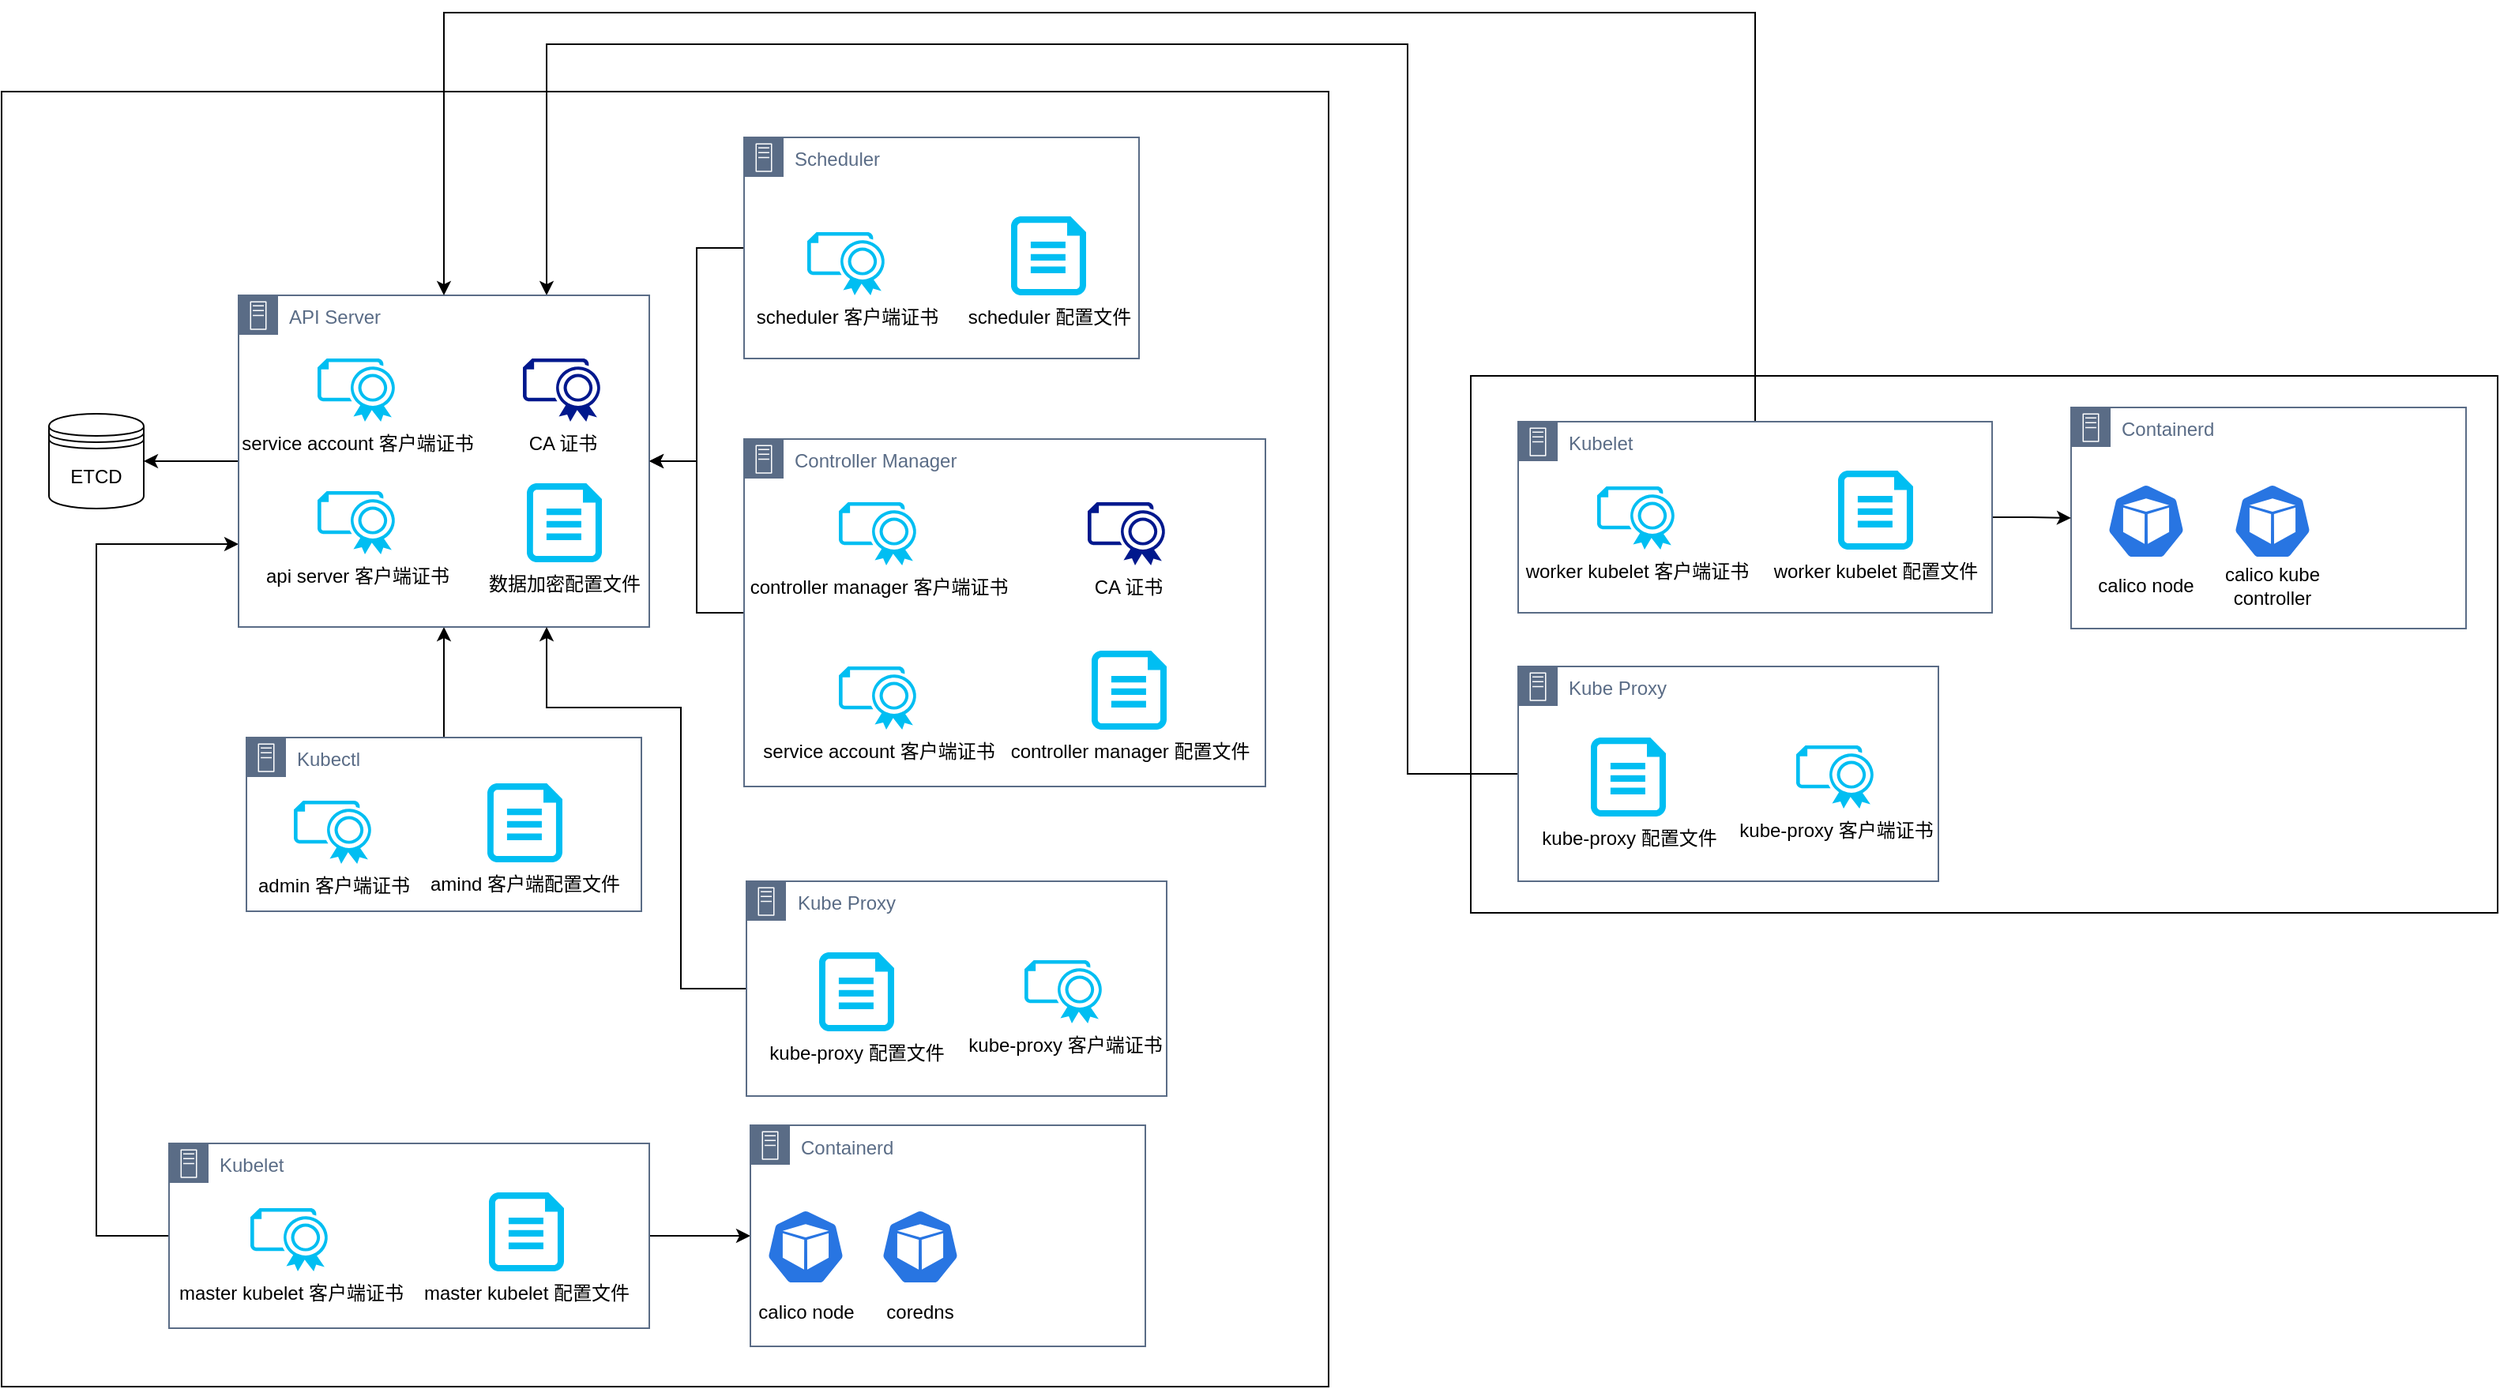 <mxfile version="12.4.2" type="device" pages="1"><diagram id="8OS_Pxw6IKWowG3uqMA1" name="第 1 页"><mxGraphModel dx="946" dy="1849" grid="1" gridSize="10" guides="1" tooltips="1" connect="1" arrows="1" fold="1" page="1" pageScale="1" pageWidth="827" pageHeight="1169" math="0" shadow="0"><root><mxCell id="0"/><mxCell id="1" parent="0"/><mxCell id="v9u7oiCgG_fviD_Xz_CV-52" value="" style="rounded=0;whiteSpace=wrap;html=1;" parent="1" vertex="1"><mxGeometry x="1010" y="-510" width="650" height="340" as="geometry"/></mxCell><mxCell id="v9u7oiCgG_fviD_Xz_CV-47" value="" style="rounded=0;whiteSpace=wrap;html=1;" parent="1" vertex="1"><mxGeometry x="80" y="-690" width="840" height="820" as="geometry"/></mxCell><mxCell id="v9u7oiCgG_fviD_Xz_CV-62" style="edgeStyle=orthogonalEdgeStyle;rounded=0;orthogonalLoop=1;jettySize=auto;html=1;entryX=0.5;entryY=1;entryDx=0;entryDy=0;" parent="1" source="v9u7oiCgG_fviD_Xz_CV-46" target="v9u7oiCgG_fviD_Xz_CV-27" edge="1"><mxGeometry relative="1" as="geometry"/></mxCell><mxCell id="v9u7oiCgG_fviD_Xz_CV-46" value="Kubectl" style="points=[[0,0],[0.25,0],[0.5,0],[0.75,0],[1,0],[1,0.25],[1,0.5],[1,0.75],[1,1],[0.75,1],[0.5,1],[0.25,1],[0,1],[0,0.75],[0,0.5],[0,0.25]];outlineConnect=0;gradientColor=none;html=1;whiteSpace=wrap;fontSize=12;fontStyle=0;shape=mxgraph.aws4.group;grIcon=mxgraph.aws4.group_on_premise;strokeColor=#5A6C86;fillColor=none;verticalAlign=top;align=left;spacingLeft=30;fontColor=#5A6C86;dashed=0;" parent="1" vertex="1"><mxGeometry x="235" y="-281" width="250" height="110" as="geometry"/></mxCell><mxCell id="v9u7oiCgG_fviD_Xz_CV-63" style="edgeStyle=orthogonalEdgeStyle;rounded=0;orthogonalLoop=1;jettySize=auto;html=1;entryX=0;entryY=0.5;entryDx=0;entryDy=0;" parent="1" source="v9u7oiCgG_fviD_Xz_CV-45" target="v9u7oiCgG_fviD_Xz_CV-44" edge="1"><mxGeometry relative="1" as="geometry"/></mxCell><mxCell id="v9u7oiCgG_fviD_Xz_CV-64" style="edgeStyle=orthogonalEdgeStyle;rounded=0;orthogonalLoop=1;jettySize=auto;html=1;entryX=0;entryY=0.75;entryDx=0;entryDy=0;startArrow=none;startFill=0;endArrow=classic;endFill=1;" parent="1" source="v9u7oiCgG_fviD_Xz_CV-45" target="v9u7oiCgG_fviD_Xz_CV-27" edge="1"><mxGeometry relative="1" as="geometry"><Array as="points"><mxPoint x="140" y="35"/><mxPoint x="140" y="-403"/></Array></mxGeometry></mxCell><mxCell id="v9u7oiCgG_fviD_Xz_CV-45" value="Kubelet" style="points=[[0,0],[0.25,0],[0.5,0],[0.75,0],[1,0],[1,0.25],[1,0.5],[1,0.75],[1,1],[0.75,1],[0.5,1],[0.25,1],[0,1],[0,0.75],[0,0.5],[0,0.25]];outlineConnect=0;gradientColor=none;html=1;whiteSpace=wrap;fontSize=12;fontStyle=0;shape=mxgraph.aws4.group;grIcon=mxgraph.aws4.group_on_premise;strokeColor=#5A6C86;fillColor=none;verticalAlign=top;align=left;spacingLeft=30;fontColor=#5A6C86;dashed=0;" parent="1" vertex="1"><mxGeometry x="186" y="-24" width="304" height="117" as="geometry"/></mxCell><mxCell id="35MLpiDjAIZTYx22NPrF-2" style="edgeStyle=orthogonalEdgeStyle;rounded=0;jumpStyle=arc;jumpSize=12;orthogonalLoop=1;jettySize=auto;html=1;startArrow=none;startFill=0;endArrow=classic;endFill=1;entryX=0.75;entryY=0;entryDx=0;entryDy=0;" edge="1" parent="1" source="v9u7oiCgG_fviD_Xz_CV-38" target="v9u7oiCgG_fviD_Xz_CV-27"><mxGeometry relative="1" as="geometry"><Array as="points"><mxPoint x="970" y="-258"/><mxPoint x="970" y="-720"/><mxPoint x="425" y="-720"/></Array></mxGeometry></mxCell><mxCell id="v9u7oiCgG_fviD_Xz_CV-38" value="Kube Proxy" style="points=[[0,0],[0.25,0],[0.5,0],[0.75,0],[1,0],[1,0.25],[1,0.5],[1,0.75],[1,1],[0.75,1],[0.5,1],[0.25,1],[0,1],[0,0.75],[0,0.5],[0,0.25]];outlineConnect=0;gradientColor=none;html=1;whiteSpace=wrap;fontSize=12;fontStyle=0;shape=mxgraph.aws4.group;grIcon=mxgraph.aws4.group_on_premise;strokeColor=#5A6C86;fillColor=none;verticalAlign=top;align=left;spacingLeft=30;fontColor=#5A6C86;dashed=0;" parent="1" vertex="1"><mxGeometry x="1040" y="-326" width="266" height="136" as="geometry"/></mxCell><mxCell id="v9u7oiCgG_fviD_Xz_CV-49" style="edgeStyle=orthogonalEdgeStyle;rounded=0;orthogonalLoop=1;jettySize=auto;html=1;entryX=1;entryY=0.5;entryDx=0;entryDy=0;" parent="1" source="v9u7oiCgG_fviD_Xz_CV-34" target="v9u7oiCgG_fviD_Xz_CV-27" edge="1"><mxGeometry relative="1" as="geometry"/></mxCell><mxCell id="v9u7oiCgG_fviD_Xz_CV-34" value="Scheduler" style="points=[[0,0],[0.25,0],[0.5,0],[0.75,0],[1,0],[1,0.25],[1,0.5],[1,0.75],[1,1],[0.75,1],[0.5,1],[0.25,1],[0,1],[0,0.75],[0,0.5],[0,0.25]];outlineConnect=0;gradientColor=none;html=1;whiteSpace=wrap;fontSize=12;fontStyle=0;shape=mxgraph.aws4.group;grIcon=mxgraph.aws4.group_on_premise;strokeColor=#5A6C86;fillColor=none;verticalAlign=top;align=left;spacingLeft=30;fontColor=#5A6C86;dashed=0;" parent="1" vertex="1"><mxGeometry x="550" y="-661" width="250" height="140" as="geometry"/></mxCell><mxCell id="v9u7oiCgG_fviD_Xz_CV-48" style="edgeStyle=orthogonalEdgeStyle;rounded=0;orthogonalLoop=1;jettySize=auto;html=1;entryX=1;entryY=0.5;entryDx=0;entryDy=0;" parent="1" source="v9u7oiCgG_fviD_Xz_CV-27" target="v9u7oiCgG_fviD_Xz_CV-28" edge="1"><mxGeometry relative="1" as="geometry"/></mxCell><mxCell id="v9u7oiCgG_fviD_Xz_CV-27" value="API Server" style="points=[[0,0],[0.25,0],[0.5,0],[0.75,0],[1,0],[1,0.25],[1,0.5],[1,0.75],[1,1],[0.75,1],[0.5,1],[0.25,1],[0,1],[0,0.75],[0,0.5],[0,0.25]];outlineConnect=0;gradientColor=none;html=1;whiteSpace=wrap;fontSize=12;fontStyle=0;shape=mxgraph.aws4.group;grIcon=mxgraph.aws4.group_on_premise;strokeColor=#5A6C86;fillColor=none;verticalAlign=top;align=left;spacingLeft=30;fontColor=#5A6C86;dashed=0;" parent="1" vertex="1"><mxGeometry x="230" y="-561" width="260" height="210" as="geometry"/></mxCell><mxCell id="v9u7oiCgG_fviD_Xz_CV-50" style="edgeStyle=orthogonalEdgeStyle;rounded=0;orthogonalLoop=1;jettySize=auto;html=1;entryX=1;entryY=0.5;entryDx=0;entryDy=0;" parent="1" source="v9u7oiCgG_fviD_Xz_CV-30" target="v9u7oiCgG_fviD_Xz_CV-27" edge="1"><mxGeometry relative="1" as="geometry"/></mxCell><mxCell id="v9u7oiCgG_fviD_Xz_CV-30" value="Controller Manager" style="points=[[0,0],[0.25,0],[0.5,0],[0.75,0],[1,0],[1,0.25],[1,0.5],[1,0.75],[1,1],[0.75,1],[0.5,1],[0.25,1],[0,1],[0,0.75],[0,0.5],[0,0.25]];outlineConnect=0;gradientColor=none;html=1;whiteSpace=wrap;fontSize=12;fontStyle=0;shape=mxgraph.aws4.group;grIcon=mxgraph.aws4.group_on_premise;strokeColor=#5A6C86;fillColor=none;verticalAlign=top;align=left;spacingLeft=30;fontColor=#5A6C86;dashed=0;" parent="1" vertex="1"><mxGeometry x="550" y="-470" width="330" height="220" as="geometry"/></mxCell><mxCell id="v9u7oiCgG_fviD_Xz_CV-1" value="CA 证书" style="aspect=fixed;pointerEvents=1;shadow=0;dashed=0;html=1;strokeColor=none;labelPosition=center;verticalLabelPosition=bottom;verticalAlign=top;align=center;fillColor=#00188D;shape=mxgraph.azure.certificate" parent="1" vertex="1"><mxGeometry x="410" y="-521" width="50" height="40" as="geometry"/></mxCell><mxCell id="v9u7oiCgG_fviD_Xz_CV-2" value="admin 客户端证书" style="verticalLabelPosition=bottom;html=1;verticalAlign=top;align=center;strokeColor=none;fillColor=#00BEF2;shape=mxgraph.azure.certificate;pointerEvents=1;" parent="1" vertex="1"><mxGeometry x="265" y="-241" width="50" height="40" as="geometry"/></mxCell><mxCell id="v9u7oiCgG_fviD_Xz_CV-3" value="master kubelet 客户端证书" style="verticalLabelPosition=bottom;html=1;verticalAlign=top;align=center;strokeColor=none;fillColor=#00BEF2;shape=mxgraph.azure.certificate;pointerEvents=1;" parent="1" vertex="1"><mxGeometry x="237.5" y="17" width="50" height="40" as="geometry"/></mxCell><mxCell id="v9u7oiCgG_fviD_Xz_CV-6" value="worker kubelet 客户端证书" style="verticalLabelPosition=bottom;html=1;verticalAlign=top;align=center;strokeColor=none;fillColor=#00BEF2;shape=mxgraph.azure.certificate;pointerEvents=1;" parent="1" vertex="1"><mxGeometry x="1090" y="-440" width="50" height="40" as="geometry"/></mxCell><mxCell id="v9u7oiCgG_fviD_Xz_CV-7" value="controller manager 客户端证书" style="verticalLabelPosition=bottom;html=1;verticalAlign=top;align=center;strokeColor=none;fillColor=#00BEF2;shape=mxgraph.azure.certificate;pointerEvents=1;" parent="1" vertex="1"><mxGeometry x="610" y="-430" width="50" height="40" as="geometry"/></mxCell><mxCell id="v9u7oiCgG_fviD_Xz_CV-8" value="kube-proxy 客户端证书" style="verticalLabelPosition=bottom;html=1;verticalAlign=top;align=center;strokeColor=none;fillColor=#00BEF2;shape=mxgraph.azure.certificate;pointerEvents=1;" parent="1" vertex="1"><mxGeometry x="1216" y="-276" width="50" height="40" as="geometry"/></mxCell><mxCell id="v9u7oiCgG_fviD_Xz_CV-9" value="scheduler 客户端证书" style="verticalLabelPosition=bottom;html=1;verticalAlign=top;align=center;strokeColor=none;fillColor=#00BEF2;shape=mxgraph.azure.certificate;pointerEvents=1;" parent="1" vertex="1"><mxGeometry x="590" y="-601" width="50" height="40" as="geometry"/></mxCell><mxCell id="v9u7oiCgG_fviD_Xz_CV-10" value="api server 客户端证书" style="verticalLabelPosition=bottom;html=1;verticalAlign=top;align=center;strokeColor=none;fillColor=#00BEF2;shape=mxgraph.azure.certificate;pointerEvents=1;" parent="1" vertex="1"><mxGeometry x="280" y="-437" width="50" height="40" as="geometry"/></mxCell><mxCell id="v9u7oiCgG_fviD_Xz_CV-11" value="service account 客户端证书" style="verticalLabelPosition=bottom;html=1;verticalAlign=top;align=center;strokeColor=none;fillColor=#00BEF2;shape=mxgraph.azure.certificate;pointerEvents=1;" parent="1" vertex="1"><mxGeometry x="280" y="-521" width="50" height="40" as="geometry"/></mxCell><mxCell id="v9u7oiCgG_fviD_Xz_CV-13" value="master kubelet 配置文件" style="verticalLabelPosition=bottom;html=1;verticalAlign=top;align=center;strokeColor=none;fillColor=#00BEF2;shape=mxgraph.azure.cloud_services_configuration_file;pointerEvents=1;" parent="1" vertex="1"><mxGeometry x="388.5" y="7" width="47.5" height="50" as="geometry"/></mxCell><mxCell id="v9u7oiCgG_fviD_Xz_CV-14" value="worker kubelet 配置文件" style="verticalLabelPosition=bottom;html=1;verticalAlign=top;align=center;strokeColor=none;fillColor=#00BEF2;shape=mxgraph.azure.cloud_services_configuration_file;pointerEvents=1;" parent="1" vertex="1"><mxGeometry x="1242.5" y="-450" width="47.5" height="50" as="geometry"/></mxCell><mxCell id="v9u7oiCgG_fviD_Xz_CV-15" value="kube-proxy 配置文件" style="verticalLabelPosition=bottom;html=1;verticalAlign=top;align=center;strokeColor=none;fillColor=#00BEF2;shape=mxgraph.azure.cloud_services_configuration_file;pointerEvents=1;" parent="1" vertex="1"><mxGeometry x="1086" y="-281" width="47.5" height="50" as="geometry"/></mxCell><mxCell id="v9u7oiCgG_fviD_Xz_CV-18" value="controller manager 配置文件" style="verticalLabelPosition=bottom;html=1;verticalAlign=top;align=center;strokeColor=none;fillColor=#00BEF2;shape=mxgraph.azure.cloud_services_configuration_file;pointerEvents=1;" parent="1" vertex="1"><mxGeometry x="770" y="-336" width="47.5" height="50" as="geometry"/></mxCell><mxCell id="v9u7oiCgG_fviD_Xz_CV-22" value="scheduler 配置文件" style="verticalLabelPosition=bottom;html=1;verticalAlign=top;align=center;strokeColor=none;fillColor=#00BEF2;shape=mxgraph.azure.cloud_services_configuration_file;pointerEvents=1;" parent="1" vertex="1"><mxGeometry x="719" y="-611" width="47.5" height="50" as="geometry"/></mxCell><mxCell id="v9u7oiCgG_fviD_Xz_CV-23" value="amind 客户端配置文件" style="verticalLabelPosition=bottom;html=1;verticalAlign=top;align=center;strokeColor=none;fillColor=#00BEF2;shape=mxgraph.azure.cloud_services_configuration_file;pointerEvents=1;" parent="1" vertex="1"><mxGeometry x="387.5" y="-252" width="47.5" height="50" as="geometry"/></mxCell><mxCell id="v9u7oiCgG_fviD_Xz_CV-24" value="数据加密配置文件" style="verticalLabelPosition=bottom;html=1;verticalAlign=top;align=center;strokeColor=none;fillColor=#00BEF2;shape=mxgraph.azure.cloud_services_configuration_file;pointerEvents=1;" parent="1" vertex="1"><mxGeometry x="412.5" y="-442" width="47.5" height="50" as="geometry"/></mxCell><mxCell id="v9u7oiCgG_fviD_Xz_CV-28" value="ETCD" style="shape=datastore;whiteSpace=wrap;html=1;" parent="1" vertex="1"><mxGeometry x="110" y="-486" width="60" height="60" as="geometry"/></mxCell><mxCell id="v9u7oiCgG_fviD_Xz_CV-32" value="CA 证书" style="aspect=fixed;pointerEvents=1;shadow=0;dashed=0;html=1;strokeColor=none;labelPosition=center;verticalLabelPosition=bottom;verticalAlign=top;align=center;fillColor=#00188D;shape=mxgraph.azure.certificate" parent="1" vertex="1"><mxGeometry x="767.5" y="-430" width="50" height="40" as="geometry"/></mxCell><mxCell id="v9u7oiCgG_fviD_Xz_CV-33" value="service account 客户端证书" style="verticalLabelPosition=bottom;html=1;verticalAlign=top;align=center;strokeColor=none;fillColor=#00BEF2;shape=mxgraph.azure.certificate;pointerEvents=1;" parent="1" vertex="1"><mxGeometry x="610" y="-326" width="50" height="40" as="geometry"/></mxCell><mxCell id="v9u7oiCgG_fviD_Xz_CV-36" value="Containerd" style="points=[[0,0],[0.25,0],[0.5,0],[0.75,0],[1,0],[1,0.25],[1,0.5],[1,0.75],[1,1],[0.75,1],[0.5,1],[0.25,1],[0,1],[0,0.75],[0,0.5],[0,0.25]];outlineConnect=0;gradientColor=none;html=1;whiteSpace=wrap;fontSize=12;fontStyle=0;shape=mxgraph.aws4.group;grIcon=mxgraph.aws4.group_on_premise;strokeColor=#5A6C86;fillColor=none;verticalAlign=top;align=left;spacingLeft=30;fontColor=#5A6C86;dashed=0;" parent="1" vertex="1"><mxGeometry x="1390" y="-490" width="250" height="140" as="geometry"/></mxCell><mxCell id="v9u7oiCgG_fviD_Xz_CV-53" style="edgeStyle=orthogonalEdgeStyle;rounded=0;orthogonalLoop=1;jettySize=auto;html=1;entryX=0;entryY=0.5;entryDx=0;entryDy=0;" parent="1" source="v9u7oiCgG_fviD_Xz_CV-37" target="v9u7oiCgG_fviD_Xz_CV-36" edge="1"><mxGeometry relative="1" as="geometry"/></mxCell><mxCell id="v9u7oiCgG_fviD_Xz_CV-65" style="edgeStyle=orthogonalEdgeStyle;rounded=0;orthogonalLoop=1;jettySize=auto;html=1;exitX=0.5;exitY=0;exitDx=0;exitDy=0;entryX=0.5;entryY=0;entryDx=0;entryDy=0;startArrow=none;startFill=0;endArrow=classic;endFill=1;" parent="1" source="v9u7oiCgG_fviD_Xz_CV-37" target="v9u7oiCgG_fviD_Xz_CV-27" edge="1"><mxGeometry relative="1" as="geometry"><Array as="points"><mxPoint x="1190" y="-740"/><mxPoint x="360" y="-740"/></Array></mxGeometry></mxCell><mxCell id="v9u7oiCgG_fviD_Xz_CV-37" value="Kubelet" style="points=[[0,0],[0.25,0],[0.5,0],[0.75,0],[1,0],[1,0.25],[1,0.5],[1,0.75],[1,1],[0.75,1],[0.5,1],[0.25,1],[0,1],[0,0.75],[0,0.5],[0,0.25]];outlineConnect=0;gradientColor=none;html=1;whiteSpace=wrap;fontSize=12;fontStyle=0;shape=mxgraph.aws4.group;grIcon=mxgraph.aws4.group_on_premise;strokeColor=#5A6C86;fillColor=none;verticalAlign=top;align=left;spacingLeft=30;fontColor=#5A6C86;dashed=0;" parent="1" vertex="1"><mxGeometry x="1040" y="-481" width="300" height="121" as="geometry"/></mxCell><mxCell id="35MLpiDjAIZTYx22NPrF-1" style="edgeStyle=orthogonalEdgeStyle;rounded=0;jumpStyle=arc;jumpSize=12;orthogonalLoop=1;jettySize=auto;html=1;entryX=0.75;entryY=1;entryDx=0;entryDy=0;" edge="1" parent="1" source="v9u7oiCgG_fviD_Xz_CV-39" target="v9u7oiCgG_fviD_Xz_CV-27"><mxGeometry relative="1" as="geometry"><Array as="points"><mxPoint x="510" y="-122"/><mxPoint x="510" y="-300"/><mxPoint x="425" y="-300"/></Array></mxGeometry></mxCell><mxCell id="v9u7oiCgG_fviD_Xz_CV-39" value="Kube Proxy" style="points=[[0,0],[0.25,0],[0.5,0],[0.75,0],[1,0],[1,0.25],[1,0.5],[1,0.75],[1,1],[0.75,1],[0.5,1],[0.25,1],[0,1],[0,0.75],[0,0.5],[0,0.25]];outlineConnect=0;gradientColor=none;html=1;whiteSpace=wrap;fontSize=12;fontStyle=0;shape=mxgraph.aws4.group;grIcon=mxgraph.aws4.group_on_premise;strokeColor=#5A6C86;fillColor=none;verticalAlign=top;align=left;spacingLeft=30;fontColor=#5A6C86;dashed=0;" parent="1" vertex="1"><mxGeometry x="551.5" y="-190" width="266" height="136" as="geometry"/></mxCell><mxCell id="v9u7oiCgG_fviD_Xz_CV-41" value="kube-proxy 客户端证书" style="verticalLabelPosition=bottom;html=1;verticalAlign=top;align=center;strokeColor=none;fillColor=#00BEF2;shape=mxgraph.azure.certificate;pointerEvents=1;" parent="1" vertex="1"><mxGeometry x="727.5" y="-140" width="50" height="40" as="geometry"/></mxCell><mxCell id="v9u7oiCgG_fviD_Xz_CV-43" value="kube-proxy 配置文件" style="verticalLabelPosition=bottom;html=1;verticalAlign=top;align=center;strokeColor=none;fillColor=#00BEF2;shape=mxgraph.azure.cloud_services_configuration_file;pointerEvents=1;" parent="1" vertex="1"><mxGeometry x="597.5" y="-145" width="47.5" height="50" as="geometry"/></mxCell><mxCell id="v9u7oiCgG_fviD_Xz_CV-44" value="Containerd" style="points=[[0,0],[0.25,0],[0.5,0],[0.75,0],[1,0],[1,0.25],[1,0.5],[1,0.75],[1,1],[0.75,1],[0.5,1],[0.25,1],[0,1],[0,0.75],[0,0.5],[0,0.25]];outlineConnect=0;gradientColor=none;html=1;whiteSpace=wrap;fontSize=12;fontStyle=0;shape=mxgraph.aws4.group;grIcon=mxgraph.aws4.group_on_premise;strokeColor=#5A6C86;fillColor=none;verticalAlign=top;align=left;spacingLeft=30;fontColor=#5A6C86;dashed=0;" parent="1" vertex="1"><mxGeometry x="554" y="-35.5" width="250" height="140" as="geometry"/></mxCell><mxCell id="v9u7oiCgG_fviD_Xz_CV-54" value="" style="html=1;dashed=0;whitespace=wrap;fillColor=#2875E2;strokeColor=#ffffff;points=[[0.005,0.63,0],[0.1,0.2,0],[0.9,0.2,0],[0.5,0,0],[0.995,0.63,0],[0.72,0.99,0],[0.5,1,0],[0.28,0.99,0]];shape=mxgraph.kubernetes.icon;prIcon=pod" parent="1" vertex="1"><mxGeometry x="564" y="17.5" width="50" height="48" as="geometry"/></mxCell><mxCell id="v9u7oiCgG_fviD_Xz_CV-55" value="calico node" style="text;html=1;strokeColor=none;fillColor=none;align=center;verticalAlign=middle;whiteSpace=wrap;rounded=0;" parent="1" vertex="1"><mxGeometry x="551.5" y="72" width="75" height="21" as="geometry"/></mxCell><mxCell id="v9u7oiCgG_fviD_Xz_CV-56" value="" style="html=1;dashed=0;whitespace=wrap;fillColor=#2875E2;strokeColor=#ffffff;points=[[0.005,0.63,0],[0.1,0.2,0],[0.9,0.2,0],[0.5,0,0],[0.995,0.63,0],[0.72,0.99,0],[0.5,1,0],[0.28,0.99,0]];shape=mxgraph.kubernetes.icon;prIcon=pod" parent="1" vertex="1"><mxGeometry x="1412.5" y="-442" width="50" height="48" as="geometry"/></mxCell><mxCell id="v9u7oiCgG_fviD_Xz_CV-57" value="calico node" style="text;html=1;strokeColor=none;fillColor=none;align=center;verticalAlign=middle;whiteSpace=wrap;rounded=0;" parent="1" vertex="1"><mxGeometry x="1400" y="-387.5" width="75" height="21" as="geometry"/></mxCell><mxCell id="v9u7oiCgG_fviD_Xz_CV-58" value="" style="html=1;dashed=0;whitespace=wrap;fillColor=#2875E2;strokeColor=#ffffff;points=[[0.005,0.63,0],[0.1,0.2,0],[0.9,0.2,0],[0.5,0,0],[0.995,0.63,0],[0.72,0.99,0],[0.5,1,0],[0.28,0.99,0]];shape=mxgraph.kubernetes.icon;prIcon=pod" parent="1" vertex="1"><mxGeometry x="1492.5" y="-442" width="50" height="48" as="geometry"/></mxCell><mxCell id="v9u7oiCgG_fviD_Xz_CV-59" value="calico kube controller" style="text;html=1;strokeColor=none;fillColor=none;align=center;verticalAlign=middle;whiteSpace=wrap;rounded=0;" parent="1" vertex="1"><mxGeometry x="1480" y="-387.5" width="75" height="21" as="geometry"/></mxCell><mxCell id="v9u7oiCgG_fviD_Xz_CV-60" value="" style="html=1;dashed=0;whitespace=wrap;fillColor=#2875E2;strokeColor=#ffffff;points=[[0.005,0.63,0],[0.1,0.2,0],[0.9,0.2,0],[0.5,0,0],[0.995,0.63,0],[0.72,0.99,0],[0.5,1,0],[0.28,0.99,0]];shape=mxgraph.kubernetes.icon;prIcon=pod" parent="1" vertex="1"><mxGeometry x="636.5" y="17.5" width="50" height="48" as="geometry"/></mxCell><mxCell id="v9u7oiCgG_fviD_Xz_CV-61" value="coredns" style="text;html=1;strokeColor=none;fillColor=none;align=center;verticalAlign=middle;whiteSpace=wrap;rounded=0;" parent="1" vertex="1"><mxGeometry x="624" y="72" width="75" height="21" as="geometry"/></mxCell></root></mxGraphModel></diagram></mxfile>